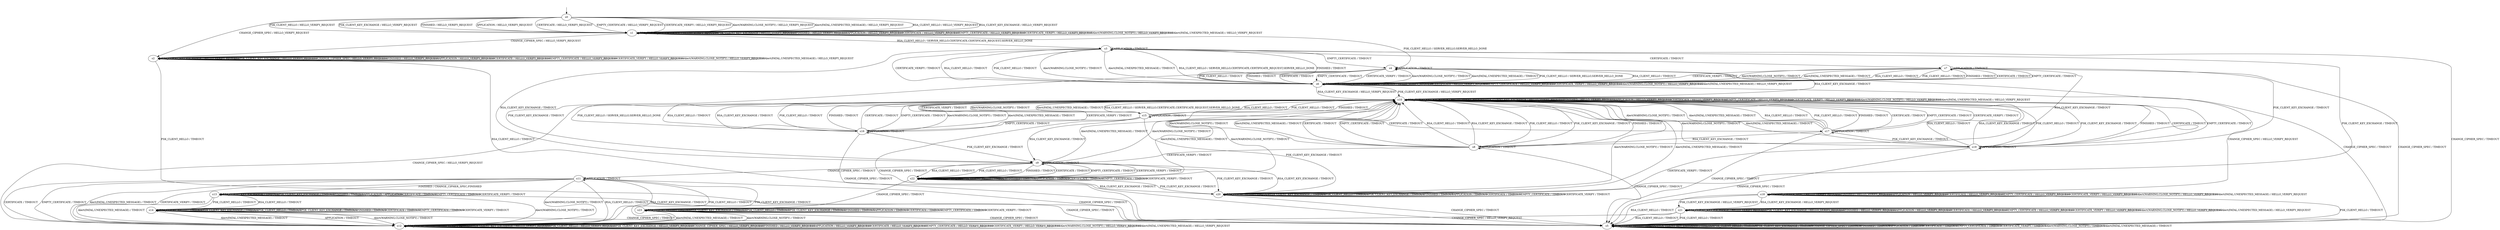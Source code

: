 digraph h8 {
s0 [label="s0"];
s1 [label="s1"];
s2 [label="s2"];
s3 [label="s3"];
s4 [label="s4"];
s5 [label="s5"];
s6 [label="s6"];
s7 [label="s7"];
s9 [label="s9"];
s10 [label="s10"];
s20 [label="s20"];
s8 [label="s8"];
s11 [label="s11"];
s12 [label="s12"];
s15 [label="s15"];
s16 [label="s16"];
s18 [label="s18"];
s19 [label="s19"];
s22 [label="s22"];
s13 [label="s13"];
s17 [label="s17"];
s21 [label="s21"];
s23 [label="s23"];
s14 [label="s14"];
s0 -> s1 [label="RSA_CLIENT_HELLO / HELLO_VERIFY_REQUEST"];
s0 -> s1 [label="RSA_CLIENT_KEY_EXCHANGE / HELLO_VERIFY_REQUEST"];
s0 -> s1 [label="PSK_CLIENT_HELLO / HELLO_VERIFY_REQUEST"];
s0 -> s1 [label="PSK_CLIENT_KEY_EXCHANGE / HELLO_VERIFY_REQUEST"];
s0 -> s2 [label="CHANGE_CIPHER_SPEC / HELLO_VERIFY_REQUEST"];
s0 -> s1 [label="FINISHED / HELLO_VERIFY_REQUEST"];
s0 -> s1 [label="APPLICATION / HELLO_VERIFY_REQUEST"];
s0 -> s1 [label="CERTIFICATE / HELLO_VERIFY_REQUEST"];
s0 -> s1 [label="EMPTY_CERTIFICATE / HELLO_VERIFY_REQUEST"];
s0 -> s1 [label="CERTIFICATE_VERIFY / HELLO_VERIFY_REQUEST"];
s0 -> s1 [label="Alert(WARNING,CLOSE_NOTIFY) / HELLO_VERIFY_REQUEST"];
s0 -> s1 [label="Alert(FATAL,UNEXPECTED_MESSAGE) / HELLO_VERIFY_REQUEST"];
s1 -> s3 [label="RSA_CLIENT_HELLO / SERVER_HELLO,CERTIFICATE,CERTIFICATE_REQUEST,SERVER_HELLO_DONE"];
s1 -> s1 [label="RSA_CLIENT_KEY_EXCHANGE / HELLO_VERIFY_REQUEST"];
s1 -> s4 [label="PSK_CLIENT_HELLO / SERVER_HELLO,SERVER_HELLO_DONE"];
s1 -> s1 [label="PSK_CLIENT_KEY_EXCHANGE / HELLO_VERIFY_REQUEST"];
s1 -> s2 [label="CHANGE_CIPHER_SPEC / HELLO_VERIFY_REQUEST"];
s1 -> s1 [label="FINISHED / HELLO_VERIFY_REQUEST"];
s1 -> s1 [label="APPLICATION / HELLO_VERIFY_REQUEST"];
s1 -> s1 [label="CERTIFICATE / HELLO_VERIFY_REQUEST"];
s1 -> s1 [label="EMPTY_CERTIFICATE / HELLO_VERIFY_REQUEST"];
s1 -> s1 [label="CERTIFICATE_VERIFY / HELLO_VERIFY_REQUEST"];
s1 -> s1 [label="Alert(WARNING,CLOSE_NOTIFY) / HELLO_VERIFY_REQUEST"];
s1 -> s1 [label="Alert(FATAL,UNEXPECTED_MESSAGE) / HELLO_VERIFY_REQUEST"];
s2 -> s5 [label="RSA_CLIENT_HELLO / TIMEOUT"];
s2 -> s2 [label="RSA_CLIENT_KEY_EXCHANGE / HELLO_VERIFY_REQUEST"];
s2 -> s5 [label="PSK_CLIENT_HELLO / TIMEOUT"];
s2 -> s2 [label="PSK_CLIENT_KEY_EXCHANGE / HELLO_VERIFY_REQUEST"];
s2 -> s2 [label="CHANGE_CIPHER_SPEC / HELLO_VERIFY_REQUEST"];
s2 -> s2 [label="FINISHED / HELLO_VERIFY_REQUEST"];
s2 -> s2 [label="APPLICATION / HELLO_VERIFY_REQUEST"];
s2 -> s2 [label="CERTIFICATE / HELLO_VERIFY_REQUEST"];
s2 -> s2 [label="EMPTY_CERTIFICATE / HELLO_VERIFY_REQUEST"];
s2 -> s2 [label="CERTIFICATE_VERIFY / HELLO_VERIFY_REQUEST"];
s2 -> s2 [label="Alert(WARNING,CLOSE_NOTIFY) / HELLO_VERIFY_REQUEST"];
s2 -> s2 [label="Alert(FATAL,UNEXPECTED_MESSAGE) / HELLO_VERIFY_REQUEST"];
s3 -> s6 [label="RSA_CLIENT_HELLO / TIMEOUT"];
s3 -> s9 [label="RSA_CLIENT_KEY_EXCHANGE / TIMEOUT"];
s3 -> s6 [label="PSK_CLIENT_HELLO / TIMEOUT"];
s3 -> s20 [label="PSK_CLIENT_KEY_EXCHANGE / TIMEOUT"];
s3 -> s5 [label="CHANGE_CIPHER_SPEC / TIMEOUT"];
s3 -> s6 [label="FINISHED / TIMEOUT"];
s3 -> s3 [label="APPLICATION / TIMEOUT"];
s3 -> s7 [label="CERTIFICATE / TIMEOUT"];
s3 -> s4 [label="EMPTY_CERTIFICATE / TIMEOUT"];
s3 -> s6 [label="CERTIFICATE_VERIFY / TIMEOUT"];
s3 -> s6 [label="Alert(WARNING,CLOSE_NOTIFY) / TIMEOUT"];
s3 -> s6 [label="Alert(FATAL,UNEXPECTED_MESSAGE) / TIMEOUT"];
s4 -> s6 [label="RSA_CLIENT_HELLO / TIMEOUT"];
s4 -> s10 [label="RSA_CLIENT_KEY_EXCHANGE / TIMEOUT"];
s4 -> s6 [label="PSK_CLIENT_HELLO / TIMEOUT"];
s4 -> s9 [label="PSK_CLIENT_KEY_EXCHANGE / TIMEOUT"];
s4 -> s5 [label="CHANGE_CIPHER_SPEC / TIMEOUT"];
s4 -> s6 [label="FINISHED / TIMEOUT"];
s4 -> s4 [label="APPLICATION / TIMEOUT"];
s4 -> s6 [label="CERTIFICATE / TIMEOUT"];
s4 -> s6 [label="EMPTY_CERTIFICATE / TIMEOUT"];
s4 -> s6 [label="CERTIFICATE_VERIFY / TIMEOUT"];
s4 -> s6 [label="Alert(WARNING,CLOSE_NOTIFY) / TIMEOUT"];
s4 -> s6 [label="Alert(FATAL,UNEXPECTED_MESSAGE) / TIMEOUT"];
s5 -> s5 [label="RSA_CLIENT_HELLO / TIMEOUT"];
s5 -> s5 [label="RSA_CLIENT_KEY_EXCHANGE / TIMEOUT"];
s5 -> s5 [label="PSK_CLIENT_HELLO / TIMEOUT"];
s5 -> s5 [label="PSK_CLIENT_KEY_EXCHANGE / TIMEOUT"];
s5 -> s5 [label="CHANGE_CIPHER_SPEC / TIMEOUT"];
s5 -> s5 [label="FINISHED / TIMEOUT"];
s5 -> s5 [label="APPLICATION / TIMEOUT"];
s5 -> s5 [label="CERTIFICATE / TIMEOUT"];
s5 -> s5 [label="EMPTY_CERTIFICATE / TIMEOUT"];
s5 -> s5 [label="CERTIFICATE_VERIFY / TIMEOUT"];
s5 -> s5 [label="Alert(WARNING,CLOSE_NOTIFY) / TIMEOUT"];
s5 -> s5 [label="Alert(FATAL,UNEXPECTED_MESSAGE) / TIMEOUT"];
s6 -> s3 [label="RSA_CLIENT_HELLO / SERVER_HELLO,CERTIFICATE,CERTIFICATE_REQUEST,SERVER_HELLO_DONE"];
s6 -> s10 [label="RSA_CLIENT_KEY_EXCHANGE / HELLO_VERIFY_REQUEST"];
s6 -> s4 [label="PSK_CLIENT_HELLO / SERVER_HELLO,SERVER_HELLO_DONE"];
s6 -> s10 [label="PSK_CLIENT_KEY_EXCHANGE / HELLO_VERIFY_REQUEST"];
s6 -> s18 [label="CHANGE_CIPHER_SPEC / HELLO_VERIFY_REQUEST"];
s6 -> s6 [label="FINISHED / HELLO_VERIFY_REQUEST"];
s6 -> s6 [label="APPLICATION / HELLO_VERIFY_REQUEST"];
s6 -> s6 [label="CERTIFICATE / HELLO_VERIFY_REQUEST"];
s6 -> s6 [label="EMPTY_CERTIFICATE / HELLO_VERIFY_REQUEST"];
s6 -> s6 [label="CERTIFICATE_VERIFY / HELLO_VERIFY_REQUEST"];
s6 -> s6 [label="Alert(WARNING,CLOSE_NOTIFY) / HELLO_VERIFY_REQUEST"];
s6 -> s6 [label="Alert(FATAL,UNEXPECTED_MESSAGE) / HELLO_VERIFY_REQUEST"];
s7 -> s6 [label="RSA_CLIENT_HELLO / TIMEOUT"];
s7 -> s8 [label="RSA_CLIENT_KEY_EXCHANGE / TIMEOUT"];
s7 -> s6 [label="PSK_CLIENT_HELLO / TIMEOUT"];
s7 -> s19 [label="PSK_CLIENT_KEY_EXCHANGE / TIMEOUT"];
s7 -> s5 [label="CHANGE_CIPHER_SPEC / TIMEOUT"];
s7 -> s6 [label="FINISHED / TIMEOUT"];
s7 -> s7 [label="APPLICATION / TIMEOUT"];
s7 -> s6 [label="CERTIFICATE / TIMEOUT"];
s7 -> s6 [label="EMPTY_CERTIFICATE / TIMEOUT"];
s7 -> s6 [label="CERTIFICATE_VERIFY / TIMEOUT"];
s7 -> s6 [label="Alert(WARNING,CLOSE_NOTIFY) / TIMEOUT"];
s7 -> s6 [label="Alert(FATAL,UNEXPECTED_MESSAGE) / TIMEOUT"];
s9 -> s22 [label="RSA_CLIENT_HELLO / TIMEOUT"];
s9 -> s20 [label="RSA_CLIENT_KEY_EXCHANGE / TIMEOUT"];
s9 -> s22 [label="PSK_CLIENT_HELLO / TIMEOUT"];
s9 -> s20 [label="PSK_CLIENT_KEY_EXCHANGE / TIMEOUT"];
s9 -> s11 [label="CHANGE_CIPHER_SPEC / TIMEOUT"];
s9 -> s22 [label="FINISHED / TIMEOUT"];
s9 -> s9 [label="APPLICATION / TIMEOUT"];
s9 -> s22 [label="CERTIFICATE / TIMEOUT"];
s9 -> s22 [label="EMPTY_CERTIFICATE / TIMEOUT"];
s9 -> s22 [label="CERTIFICATE_VERIFY / TIMEOUT"];
s9 -> s10 [label="Alert(WARNING,CLOSE_NOTIFY) / TIMEOUT"];
s9 -> s10 [label="Alert(FATAL,UNEXPECTED_MESSAGE) / TIMEOUT"];
s10 -> s15 [label="RSA_CLIENT_HELLO / SERVER_HELLO,CERTIFICATE,CERTIFICATE_REQUEST,SERVER_HELLO_DONE"];
s10 -> s10 [label="RSA_CLIENT_KEY_EXCHANGE / HELLO_VERIFY_REQUEST"];
s10 -> s16 [label="PSK_CLIENT_HELLO / SERVER_HELLO,SERVER_HELLO_DONE"];
s10 -> s10 [label="PSK_CLIENT_KEY_EXCHANGE / HELLO_VERIFY_REQUEST"];
s10 -> s12 [label="CHANGE_CIPHER_SPEC / HELLO_VERIFY_REQUEST"];
s10 -> s10 [label="FINISHED / HELLO_VERIFY_REQUEST"];
s10 -> s10 [label="APPLICATION / HELLO_VERIFY_REQUEST"];
s10 -> s10 [label="CERTIFICATE / HELLO_VERIFY_REQUEST"];
s10 -> s10 [label="EMPTY_CERTIFICATE / HELLO_VERIFY_REQUEST"];
s10 -> s10 [label="CERTIFICATE_VERIFY / HELLO_VERIFY_REQUEST"];
s10 -> s10 [label="Alert(WARNING,CLOSE_NOTIFY) / HELLO_VERIFY_REQUEST"];
s10 -> s10 [label="Alert(FATAL,UNEXPECTED_MESSAGE) / HELLO_VERIFY_REQUEST"];
s20 -> s20 [label="RSA_CLIENT_HELLO / TIMEOUT"];
s20 -> s20 [label="RSA_CLIENT_KEY_EXCHANGE / TIMEOUT"];
s20 -> s20 [label="PSK_CLIENT_HELLO / TIMEOUT"];
s20 -> s20 [label="PSK_CLIENT_KEY_EXCHANGE / TIMEOUT"];
s20 -> s5 [label="CHANGE_CIPHER_SPEC / TIMEOUT"];
s20 -> s20 [label="FINISHED / TIMEOUT"];
s20 -> s20 [label="APPLICATION / TIMEOUT"];
s20 -> s20 [label="CERTIFICATE / TIMEOUT"];
s20 -> s20 [label="EMPTY_CERTIFICATE / TIMEOUT"];
s20 -> s20 [label="CERTIFICATE_VERIFY / TIMEOUT"];
s20 -> s10 [label="Alert(WARNING,CLOSE_NOTIFY) / TIMEOUT"];
s20 -> s10 [label="Alert(FATAL,UNEXPECTED_MESSAGE) / TIMEOUT"];
s8 -> s10 [label="RSA_CLIENT_HELLO / TIMEOUT"];
s8 -> s10 [label="RSA_CLIENT_KEY_EXCHANGE / TIMEOUT"];
s8 -> s10 [label="PSK_CLIENT_HELLO / TIMEOUT"];
s8 -> s10 [label="PSK_CLIENT_KEY_EXCHANGE / TIMEOUT"];
s8 -> s5 [label="CHANGE_CIPHER_SPEC / TIMEOUT"];
s8 -> s10 [label="FINISHED / TIMEOUT"];
s8 -> s8 [label="APPLICATION / TIMEOUT"];
s8 -> s10 [label="CERTIFICATE / TIMEOUT"];
s8 -> s10 [label="EMPTY_CERTIFICATE / TIMEOUT"];
s8 -> s9 [label="CERTIFICATE_VERIFY / TIMEOUT"];
s8 -> s10 [label="Alert(WARNING,CLOSE_NOTIFY) / TIMEOUT"];
s8 -> s10 [label="Alert(FATAL,UNEXPECTED_MESSAGE) / TIMEOUT"];
s11 -> s12 [label="RSA_CLIENT_HELLO / TIMEOUT"];
s11 -> s12 [label="RSA_CLIENT_KEY_EXCHANGE / TIMEOUT"];
s11 -> s12 [label="PSK_CLIENT_HELLO / TIMEOUT"];
s11 -> s12 [label="PSK_CLIENT_KEY_EXCHANGE / TIMEOUT"];
s11 -> s5 [label="CHANGE_CIPHER_SPEC / TIMEOUT"];
s11 -> s13 [label="FINISHED / CHANGE_CIPHER_SPEC,FINISHED"];
s11 -> s11 [label="APPLICATION / TIMEOUT"];
s11 -> s12 [label="CERTIFICATE / TIMEOUT"];
s11 -> s12 [label="EMPTY_CERTIFICATE / TIMEOUT"];
s11 -> s12 [label="CERTIFICATE_VERIFY / TIMEOUT"];
s11 -> s12 [label="Alert(WARNING,CLOSE_NOTIFY) / TIMEOUT"];
s11 -> s12 [label="Alert(FATAL,UNEXPECTED_MESSAGE) / TIMEOUT"];
s12 -> s12 [label="RSA_CLIENT_HELLO / HELLO_VERIFY_REQUEST"];
s12 -> s12 [label="RSA_CLIENT_KEY_EXCHANGE / HELLO_VERIFY_REQUEST"];
s12 -> s12 [label="PSK_CLIENT_HELLO / HELLO_VERIFY_REQUEST"];
s12 -> s12 [label="PSK_CLIENT_KEY_EXCHANGE / HELLO_VERIFY_REQUEST"];
s12 -> s12 [label="CHANGE_CIPHER_SPEC / HELLO_VERIFY_REQUEST"];
s12 -> s12 [label="FINISHED / HELLO_VERIFY_REQUEST"];
s12 -> s12 [label="APPLICATION / HELLO_VERIFY_REQUEST"];
s12 -> s12 [label="CERTIFICATE / HELLO_VERIFY_REQUEST"];
s12 -> s12 [label="EMPTY_CERTIFICATE / HELLO_VERIFY_REQUEST"];
s12 -> s12 [label="CERTIFICATE_VERIFY / HELLO_VERIFY_REQUEST"];
s12 -> s12 [label="Alert(WARNING,CLOSE_NOTIFY) / HELLO_VERIFY_REQUEST"];
s12 -> s12 [label="Alert(FATAL,UNEXPECTED_MESSAGE) / HELLO_VERIFY_REQUEST"];
s15 -> s10 [label="RSA_CLIENT_HELLO / TIMEOUT"];
s15 -> s9 [label="RSA_CLIENT_KEY_EXCHANGE / TIMEOUT"];
s15 -> s10 [label="PSK_CLIENT_HELLO / TIMEOUT"];
s15 -> s20 [label="PSK_CLIENT_KEY_EXCHANGE / TIMEOUT"];
s15 -> s5 [label="CHANGE_CIPHER_SPEC / TIMEOUT"];
s15 -> s10 [label="FINISHED / TIMEOUT"];
s15 -> s15 [label="APPLICATION / TIMEOUT"];
s15 -> s17 [label="CERTIFICATE / TIMEOUT"];
s15 -> s16 [label="EMPTY_CERTIFICATE / TIMEOUT"];
s15 -> s10 [label="CERTIFICATE_VERIFY / TIMEOUT"];
s15 -> s10 [label="Alert(WARNING,CLOSE_NOTIFY) / TIMEOUT"];
s15 -> s10 [label="Alert(FATAL,UNEXPECTED_MESSAGE) / TIMEOUT"];
s16 -> s10 [label="RSA_CLIENT_HELLO / TIMEOUT"];
s16 -> s10 [label="RSA_CLIENT_KEY_EXCHANGE / TIMEOUT"];
s16 -> s10 [label="PSK_CLIENT_HELLO / TIMEOUT"];
s16 -> s9 [label="PSK_CLIENT_KEY_EXCHANGE / TIMEOUT"];
s16 -> s5 [label="CHANGE_CIPHER_SPEC / TIMEOUT"];
s16 -> s10 [label="FINISHED / TIMEOUT"];
s16 -> s16 [label="APPLICATION / TIMEOUT"];
s16 -> s10 [label="CERTIFICATE / TIMEOUT"];
s16 -> s10 [label="EMPTY_CERTIFICATE / TIMEOUT"];
s16 -> s10 [label="CERTIFICATE_VERIFY / TIMEOUT"];
s16 -> s10 [label="Alert(WARNING,CLOSE_NOTIFY) / TIMEOUT"];
s16 -> s10 [label="Alert(FATAL,UNEXPECTED_MESSAGE) / TIMEOUT"];
s18 -> s5 [label="RSA_CLIENT_HELLO / TIMEOUT"];
s18 -> s21 [label="RSA_CLIENT_KEY_EXCHANGE / HELLO_VERIFY_REQUEST"];
s18 -> s5 [label="PSK_CLIENT_HELLO / TIMEOUT"];
s18 -> s21 [label="PSK_CLIENT_KEY_EXCHANGE / HELLO_VERIFY_REQUEST"];
s18 -> s18 [label="CHANGE_CIPHER_SPEC / HELLO_VERIFY_REQUEST"];
s18 -> s18 [label="FINISHED / HELLO_VERIFY_REQUEST"];
s18 -> s18 [label="APPLICATION / HELLO_VERIFY_REQUEST"];
s18 -> s18 [label="CERTIFICATE / HELLO_VERIFY_REQUEST"];
s18 -> s18 [label="EMPTY_CERTIFICATE / HELLO_VERIFY_REQUEST"];
s18 -> s18 [label="CERTIFICATE_VERIFY / HELLO_VERIFY_REQUEST"];
s18 -> s18 [label="Alert(WARNING,CLOSE_NOTIFY) / HELLO_VERIFY_REQUEST"];
s18 -> s18 [label="Alert(FATAL,UNEXPECTED_MESSAGE) / HELLO_VERIFY_REQUEST"];
s19 -> s10 [label="RSA_CLIENT_HELLO / TIMEOUT"];
s19 -> s10 [label="RSA_CLIENT_KEY_EXCHANGE / TIMEOUT"];
s19 -> s10 [label="PSK_CLIENT_HELLO / TIMEOUT"];
s19 -> s10 [label="PSK_CLIENT_KEY_EXCHANGE / TIMEOUT"];
s19 -> s5 [label="CHANGE_CIPHER_SPEC / TIMEOUT"];
s19 -> s10 [label="FINISHED / TIMEOUT"];
s19 -> s19 [label="APPLICATION / TIMEOUT"];
s19 -> s10 [label="CERTIFICATE / TIMEOUT"];
s19 -> s10 [label="EMPTY_CERTIFICATE / TIMEOUT"];
s19 -> s20 [label="CERTIFICATE_VERIFY / TIMEOUT"];
s19 -> s10 [label="Alert(WARNING,CLOSE_NOTIFY) / TIMEOUT"];
s19 -> s10 [label="Alert(FATAL,UNEXPECTED_MESSAGE) / TIMEOUT"];
s22 -> s22 [label="RSA_CLIENT_HELLO / TIMEOUT"];
s22 -> s20 [label="RSA_CLIENT_KEY_EXCHANGE / TIMEOUT"];
s22 -> s22 [label="PSK_CLIENT_HELLO / TIMEOUT"];
s22 -> s20 [label="PSK_CLIENT_KEY_EXCHANGE / TIMEOUT"];
s22 -> s23 [label="CHANGE_CIPHER_SPEC / TIMEOUT"];
s22 -> s22 [label="FINISHED / TIMEOUT"];
s22 -> s22 [label="APPLICATION / TIMEOUT"];
s22 -> s22 [label="CERTIFICATE / TIMEOUT"];
s22 -> s22 [label="EMPTY_CERTIFICATE / TIMEOUT"];
s22 -> s22 [label="CERTIFICATE_VERIFY / TIMEOUT"];
s22 -> s10 [label="Alert(WARNING,CLOSE_NOTIFY) / TIMEOUT"];
s22 -> s10 [label="Alert(FATAL,UNEXPECTED_MESSAGE) / TIMEOUT"];
s13 -> s14 [label="RSA_CLIENT_HELLO / TIMEOUT"];
s13 -> s13 [label="RSA_CLIENT_KEY_EXCHANGE / TIMEOUT"];
s13 -> s14 [label="PSK_CLIENT_HELLO / TIMEOUT"];
s13 -> s13 [label="PSK_CLIENT_KEY_EXCHANGE / TIMEOUT"];
s13 -> s5 [label="CHANGE_CIPHER_SPEC / TIMEOUT"];
s13 -> s13 [label="FINISHED / TIMEOUT"];
s13 -> s13 [label="APPLICATION / APPLICATION"];
s13 -> s13 [label="CERTIFICATE / TIMEOUT"];
s13 -> s13 [label="EMPTY_CERTIFICATE / TIMEOUT"];
s13 -> s13 [label="CERTIFICATE_VERIFY / TIMEOUT"];
s13 -> s12 [label="Alert(WARNING,CLOSE_NOTIFY) / TIMEOUT"];
s13 -> s12 [label="Alert(FATAL,UNEXPECTED_MESSAGE) / TIMEOUT"];
s17 -> s10 [label="RSA_CLIENT_HELLO / TIMEOUT"];
s17 -> s8 [label="RSA_CLIENT_KEY_EXCHANGE / TIMEOUT"];
s17 -> s10 [label="PSK_CLIENT_HELLO / TIMEOUT"];
s17 -> s19 [label="PSK_CLIENT_KEY_EXCHANGE / TIMEOUT"];
s17 -> s5 [label="CHANGE_CIPHER_SPEC / TIMEOUT"];
s17 -> s10 [label="FINISHED / TIMEOUT"];
s17 -> s17 [label="APPLICATION / TIMEOUT"];
s17 -> s10 [label="CERTIFICATE / TIMEOUT"];
s17 -> s10 [label="EMPTY_CERTIFICATE / TIMEOUT"];
s17 -> s10 [label="CERTIFICATE_VERIFY / TIMEOUT"];
s17 -> s10 [label="Alert(WARNING,CLOSE_NOTIFY) / TIMEOUT"];
s17 -> s10 [label="Alert(FATAL,UNEXPECTED_MESSAGE) / TIMEOUT"];
s21 -> s5 [label="RSA_CLIENT_HELLO / TIMEOUT"];
s21 -> s21 [label="RSA_CLIENT_KEY_EXCHANGE / HELLO_VERIFY_REQUEST"];
s21 -> s5 [label="PSK_CLIENT_HELLO / TIMEOUT"];
s21 -> s21 [label="PSK_CLIENT_KEY_EXCHANGE / HELLO_VERIFY_REQUEST"];
s21 -> s12 [label="CHANGE_CIPHER_SPEC / HELLO_VERIFY_REQUEST"];
s21 -> s21 [label="FINISHED / HELLO_VERIFY_REQUEST"];
s21 -> s21 [label="APPLICATION / HELLO_VERIFY_REQUEST"];
s21 -> s21 [label="CERTIFICATE / HELLO_VERIFY_REQUEST"];
s21 -> s21 [label="EMPTY_CERTIFICATE / HELLO_VERIFY_REQUEST"];
s21 -> s21 [label="CERTIFICATE_VERIFY / HELLO_VERIFY_REQUEST"];
s21 -> s21 [label="Alert(WARNING,CLOSE_NOTIFY) / HELLO_VERIFY_REQUEST"];
s21 -> s21 [label="Alert(FATAL,UNEXPECTED_MESSAGE) / HELLO_VERIFY_REQUEST"];
s23 -> s23 [label="RSA_CLIENT_HELLO / TIMEOUT"];
s23 -> s23 [label="RSA_CLIENT_KEY_EXCHANGE / TIMEOUT"];
s23 -> s23 [label="PSK_CLIENT_HELLO / TIMEOUT"];
s23 -> s23 [label="PSK_CLIENT_KEY_EXCHANGE / TIMEOUT"];
s23 -> s5 [label="CHANGE_CIPHER_SPEC / TIMEOUT"];
s23 -> s23 [label="FINISHED / TIMEOUT"];
s23 -> s23 [label="APPLICATION / TIMEOUT"];
s23 -> s23 [label="CERTIFICATE / TIMEOUT"];
s23 -> s23 [label="EMPTY_CERTIFICATE / TIMEOUT"];
s23 -> s23 [label="CERTIFICATE_VERIFY / TIMEOUT"];
s23 -> s12 [label="Alert(WARNING,CLOSE_NOTIFY) / TIMEOUT"];
s23 -> s12 [label="Alert(FATAL,UNEXPECTED_MESSAGE) / TIMEOUT"];
s14 -> s14 [label="RSA_CLIENT_HELLO / TIMEOUT"];
s14 -> s14 [label="RSA_CLIENT_KEY_EXCHANGE / TIMEOUT"];
s14 -> s14 [label="PSK_CLIENT_HELLO / TIMEOUT"];
s14 -> s14 [label="PSK_CLIENT_KEY_EXCHANGE / TIMEOUT"];
s14 -> s5 [label="CHANGE_CIPHER_SPEC / TIMEOUT"];
s14 -> s14 [label="FINISHED / TIMEOUT"];
s14 -> s12 [label="APPLICATION / TIMEOUT"];
s14 -> s14 [label="CERTIFICATE / TIMEOUT"];
s14 -> s14 [label="EMPTY_CERTIFICATE / TIMEOUT"];
s14 -> s14 [label="CERTIFICATE_VERIFY / TIMEOUT"];
s14 -> s12 [label="Alert(WARNING,CLOSE_NOTIFY) / TIMEOUT"];
s14 -> s12 [label="Alert(FATAL,UNEXPECTED_MESSAGE) / TIMEOUT"];
__start0 [shape=none, label=""];
__start0 -> s0 [label=""];
}
